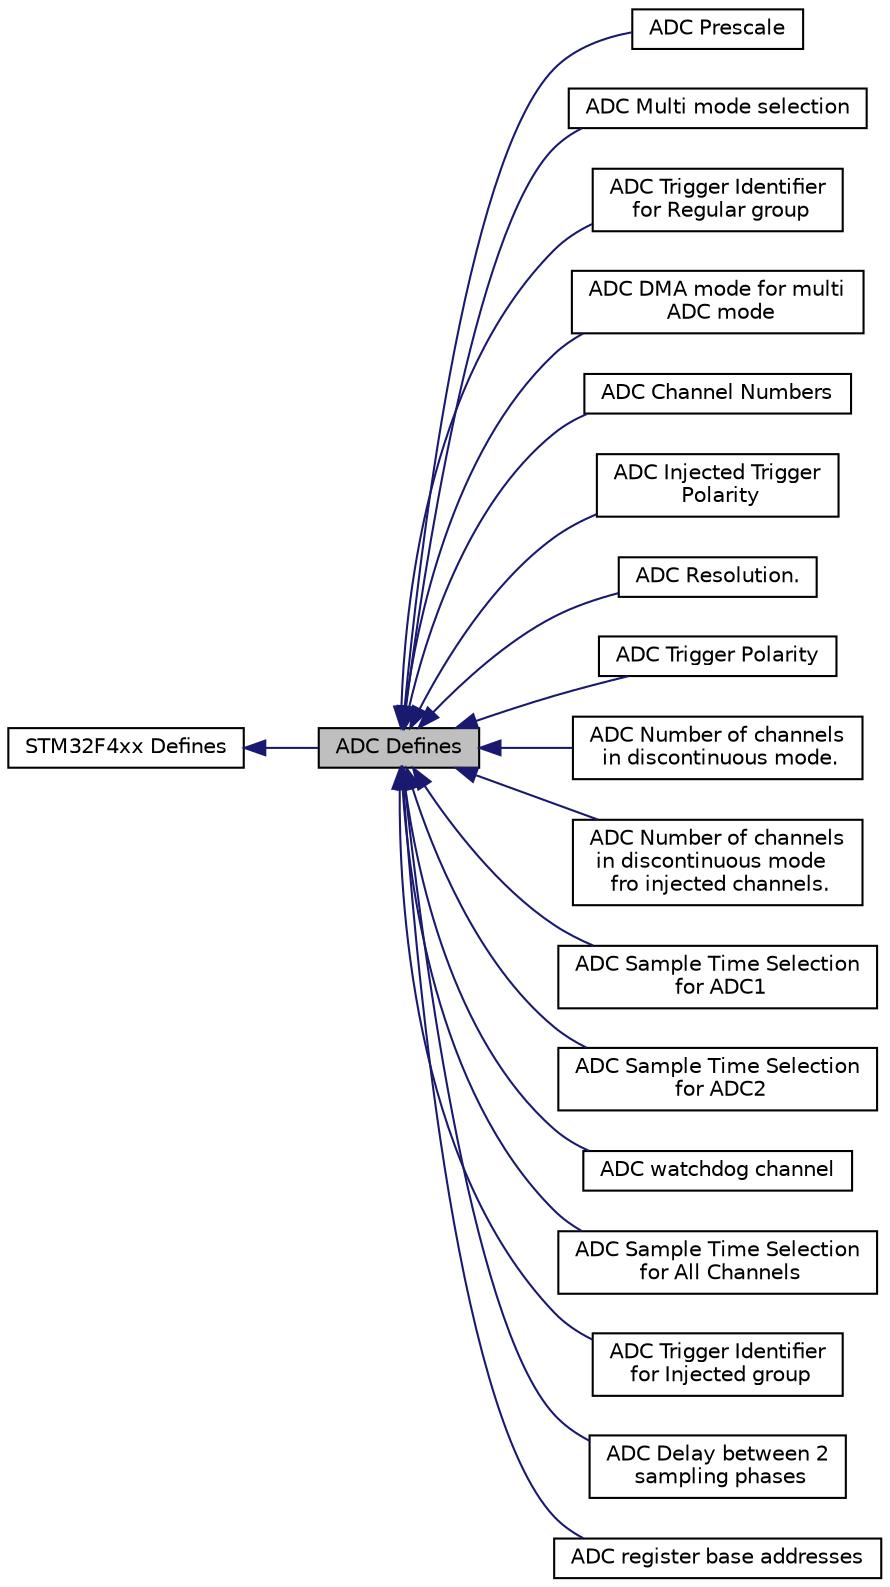 digraph "ADC Defines"
{
  edge [fontname="Helvetica",fontsize="10",labelfontname="Helvetica",labelfontsize="10"];
  node [fontname="Helvetica",fontsize="10",shape=record];
  rankdir=LR;
  Node1 [label="STM32F4xx Defines",height=0.2,width=0.4,color="black", fillcolor="white", style="filled",URL="$group__STM32F4xx__defines.html",tooltip="Defined Constants and Types for the STM32F4xx series."];
  Node15 [label="ADC Prescale",height=0.2,width=0.4,color="black", fillcolor="white", style="filled",URL="$group__adc__ccr__adcpre.html"];
  Node18 [label="ADC Multi mode selection",height=0.2,width=0.4,color="black", fillcolor="white", style="filled",URL="$group__adc__multi__mode.html"];
  Node8 [label="ADC Trigger Identifier\l for Regular group",height=0.2,width=0.4,color="black", fillcolor="white", style="filled",URL="$group__adc__trigger__regular.html"];
  Node16 [label="ADC DMA mode for multi\l ADC mode",height=0.2,width=0.4,color="black", fillcolor="white", style="filled",URL="$group__adc__dma__mode.html"];
  Node3 [label="ADC Channel Numbers",height=0.2,width=0.4,color="black", fillcolor="white", style="filled",URL="$group__adc__channel.html"];
  Node0 [label="ADC Defines",height=0.2,width=0.4,color="black", fillcolor="grey75", style="filled" fontcolor="black"];
  Node9 [label="ADC Injected Trigger\l Polarity",height=0.2,width=0.4,color="black", fillcolor="white", style="filled",URL="$group__adc__trigger__polarity__injected.html"];
  Node4 [label="ADC Resolution.",height=0.2,width=0.4,color="black", fillcolor="white", style="filled",URL="$group__adc__cr1__res.html"];
  Node7 [label="ADC Trigger Polarity",height=0.2,width=0.4,color="black", fillcolor="white", style="filled",URL="$group__adc__trigger__polarity__regular.html"];
  Node5 [label="ADC Number of channels\l in discontinuous mode.",height=0.2,width=0.4,color="black", fillcolor="white", style="filled",URL="$group__adc__cr1__discnum.html"];
  Node14 [label="ADC Number of channels\l in discontinuous mode\l fro injected channels.",height=0.2,width=0.4,color="black", fillcolor="white", style="filled",URL="$group__adc__jsqr__jl.html"];
  Node11 [label="ADC Sample Time Selection\l for ADC1",height=0.2,width=0.4,color="black", fillcolor="white", style="filled",URL="$group__adc__sample__r1.html"];
  Node12 [label="ADC Sample Time Selection\l for ADC2",height=0.2,width=0.4,color="black", fillcolor="white", style="filled",URL="$group__adc__sample__r2.html"];
  Node6 [label="ADC watchdog channel",height=0.2,width=0.4,color="black", fillcolor="white", style="filled",URL="$group__adc__watchdog__channel.html"];
  Node13 [label="ADC Sample Time Selection\l for All Channels",height=0.2,width=0.4,color="black", fillcolor="white", style="filled",URL="$group__adc__sample__rg.html"];
  Node10 [label="ADC Trigger Identifier\l for Injected group",height=0.2,width=0.4,color="black", fillcolor="white", style="filled",URL="$group__adc__trigger__injected.html"];
  Node17 [label="ADC Delay between 2\l sampling phases",height=0.2,width=0.4,color="black", fillcolor="white", style="filled",URL="$group__adc__delay.html"];
  Node2 [label="ADC register base addresses",height=0.2,width=0.4,color="black", fillcolor="white", style="filled",URL="$group__adc__reg__base.html"];
  Node1->Node0 [shape=plaintext, color="midnightblue", dir="back", style="solid"];
  Node0->Node2 [shape=plaintext, color="midnightblue", dir="back", style="solid"];
  Node0->Node3 [shape=plaintext, color="midnightblue", dir="back", style="solid"];
  Node0->Node4 [shape=plaintext, color="midnightblue", dir="back", style="solid"];
  Node0->Node5 [shape=plaintext, color="midnightblue", dir="back", style="solid"];
  Node0->Node6 [shape=plaintext, color="midnightblue", dir="back", style="solid"];
  Node0->Node7 [shape=plaintext, color="midnightblue", dir="back", style="solid"];
  Node0->Node8 [shape=plaintext, color="midnightblue", dir="back", style="solid"];
  Node0->Node9 [shape=plaintext, color="midnightblue", dir="back", style="solid"];
  Node0->Node10 [shape=plaintext, color="midnightblue", dir="back", style="solid"];
  Node0->Node11 [shape=plaintext, color="midnightblue", dir="back", style="solid"];
  Node0->Node12 [shape=plaintext, color="midnightblue", dir="back", style="solid"];
  Node0->Node13 [shape=plaintext, color="midnightblue", dir="back", style="solid"];
  Node0->Node14 [shape=plaintext, color="midnightblue", dir="back", style="solid"];
  Node0->Node15 [shape=plaintext, color="midnightblue", dir="back", style="solid"];
  Node0->Node16 [shape=plaintext, color="midnightblue", dir="back", style="solid"];
  Node0->Node17 [shape=plaintext, color="midnightblue", dir="back", style="solid"];
  Node0->Node18 [shape=plaintext, color="midnightblue", dir="back", style="solid"];
}
